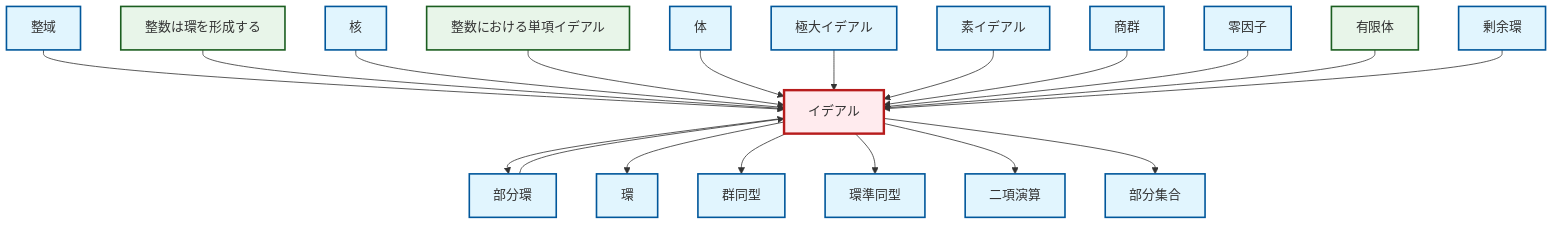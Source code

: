 graph TD
    classDef definition fill:#e1f5fe,stroke:#01579b,stroke-width:2px
    classDef theorem fill:#f3e5f5,stroke:#4a148c,stroke-width:2px
    classDef axiom fill:#fff3e0,stroke:#e65100,stroke-width:2px
    classDef example fill:#e8f5e9,stroke:#1b5e20,stroke-width:2px
    classDef current fill:#ffebee,stroke:#b71c1c,stroke-width:3px
    def-zero-divisor["零因子"]:::definition
    ex-finite-field["有限体"]:::example
    ex-principal-ideal["整数における単項イデアル"]:::example
    ex-integers-ring["整数は環を形成する"]:::example
    def-ring["環"]:::definition
    def-subring["部分環"]:::definition
    def-isomorphism["群同型"]:::definition
    def-binary-operation["二項演算"]:::definition
    def-subset["部分集合"]:::definition
    def-ring-homomorphism["環準同型"]:::definition
    def-kernel["核"]:::definition
    def-prime-ideal["素イデアル"]:::definition
    def-field["体"]:::definition
    def-integral-domain["整域"]:::definition
    def-maximal-ideal["極大イデアル"]:::definition
    def-quotient-ring["剰余環"]:::definition
    def-ideal["イデアル"]:::definition
    def-quotient-group["商群"]:::definition
    def-integral-domain --> def-ideal
    def-ideal --> def-subring
    ex-integers-ring --> def-ideal
    def-subring --> def-ideal
    def-kernel --> def-ideal
    def-ideal --> def-ring
    def-ideal --> def-isomorphism
    ex-principal-ideal --> def-ideal
    def-field --> def-ideal
    def-ideal --> def-ring-homomorphism
    def-maximal-ideal --> def-ideal
    def-prime-ideal --> def-ideal
    def-ideal --> def-binary-operation
    def-quotient-group --> def-ideal
    def-zero-divisor --> def-ideal
    def-ideal --> def-subset
    ex-finite-field --> def-ideal
    def-quotient-ring --> def-ideal
    class def-ideal current